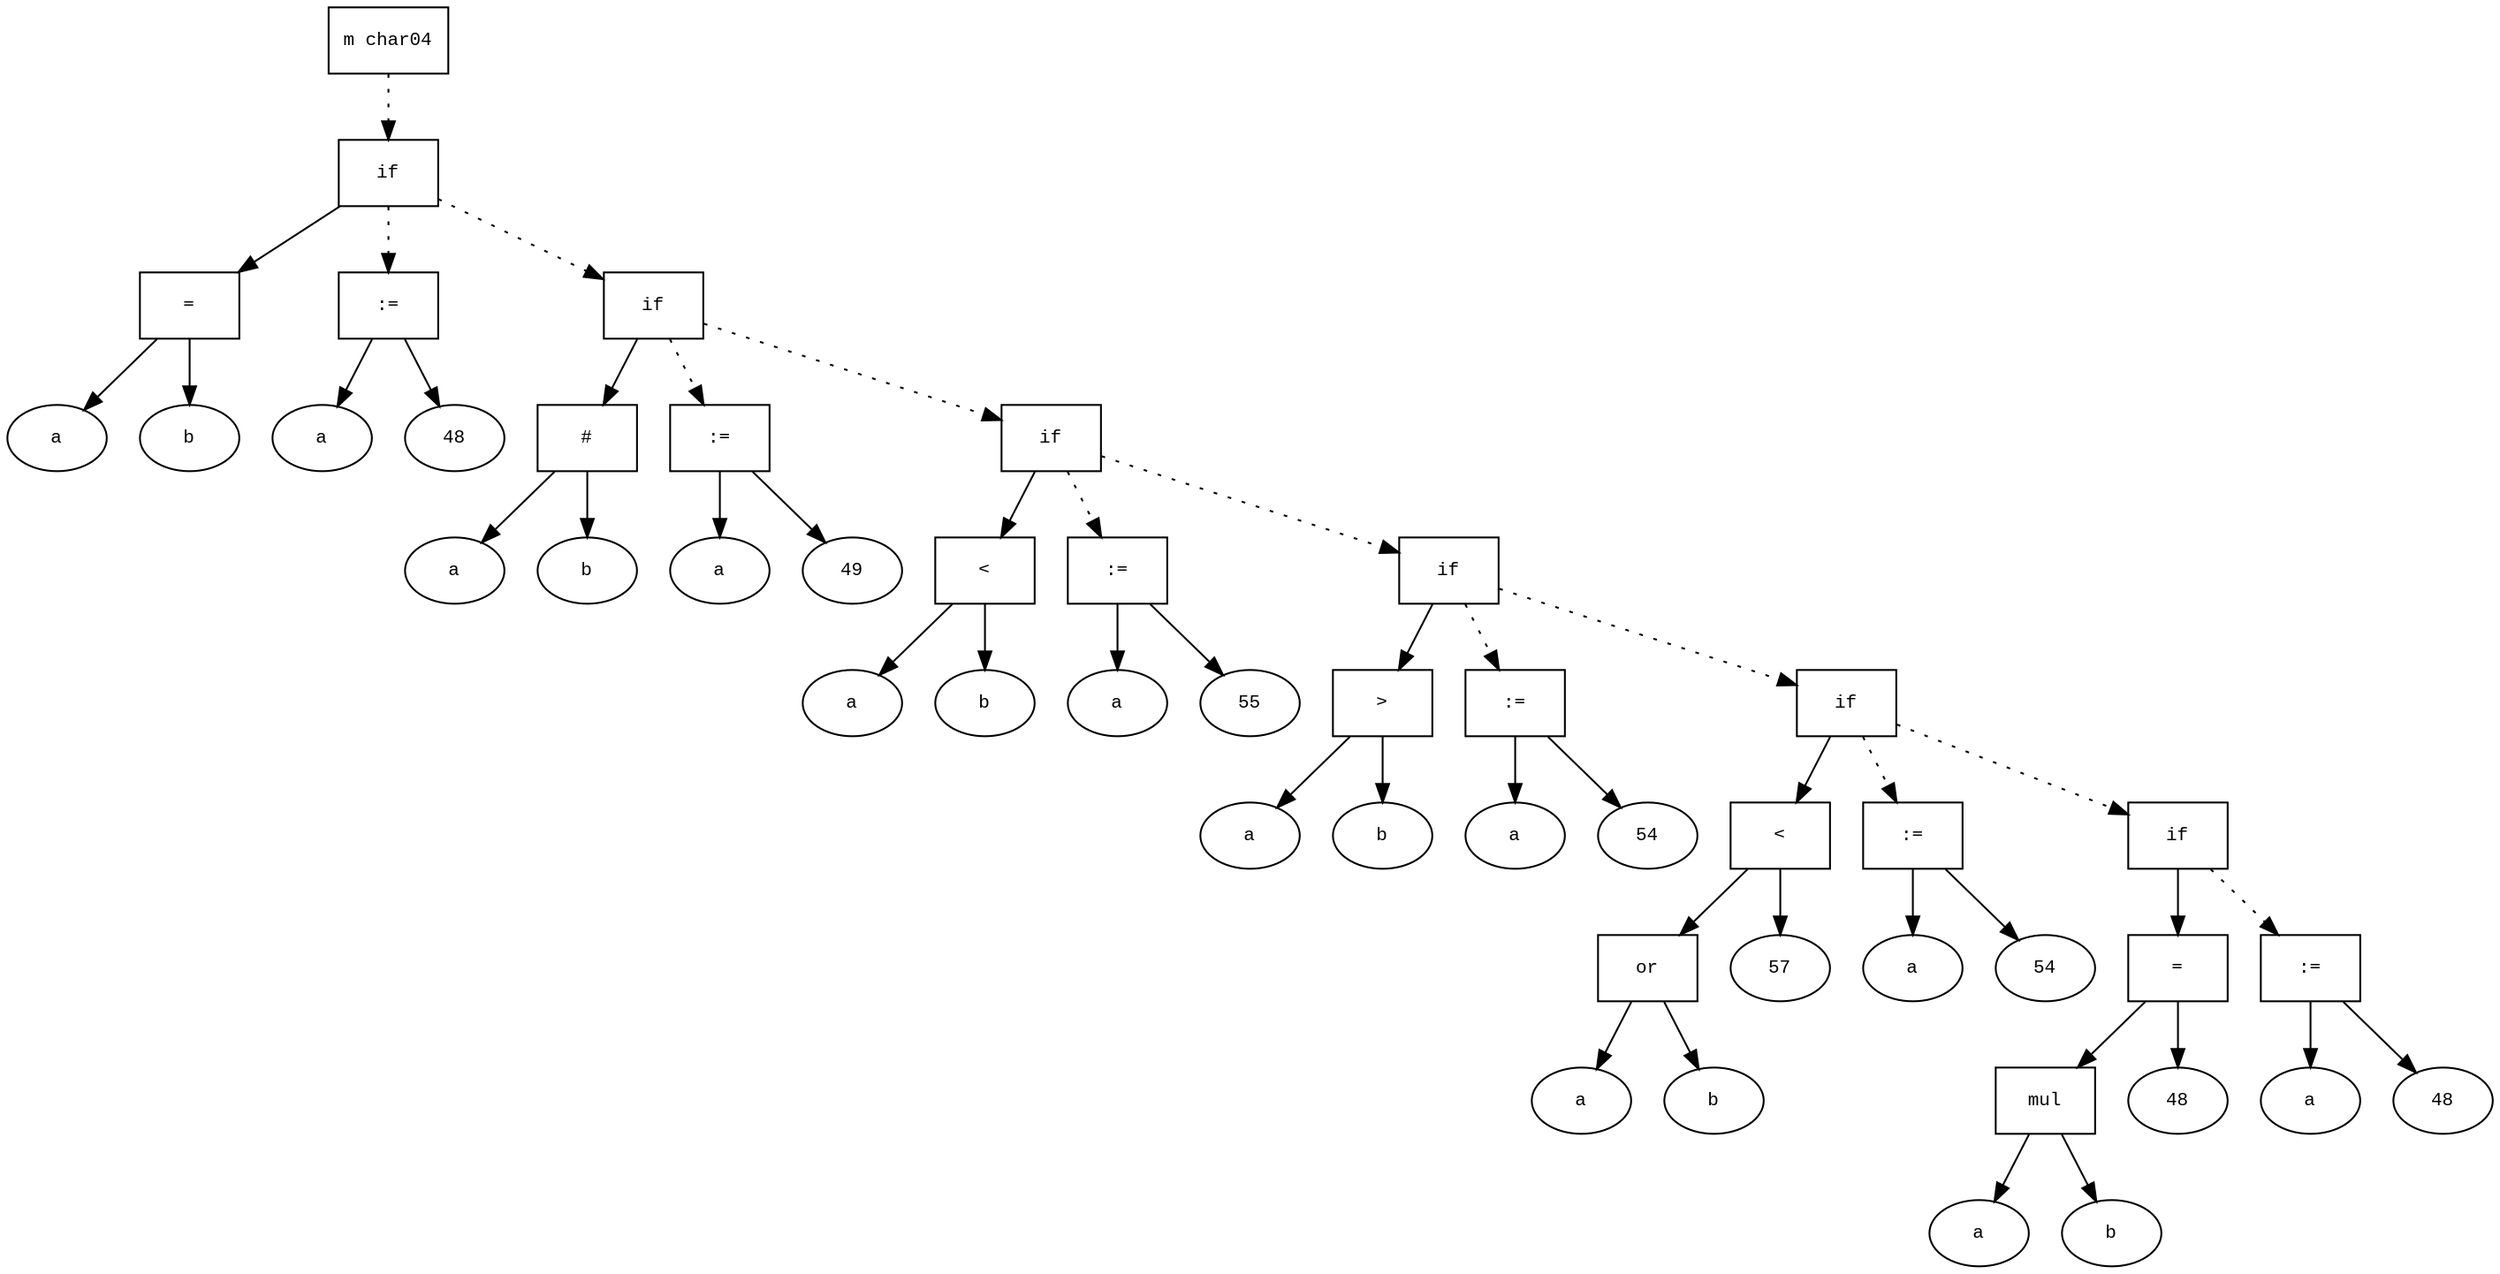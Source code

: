 digraph AST {
  graph [fontname="Times New Roman",fontsize=10];
  node  [fontname="Courier New",fontsize=10];
  edge  [fontname="Times New Roman",fontsize=10];

  node0 [label="m char04",shape=box];
  node7 [label="if",shape=box];
  node3 [label="=",shape=box];
  node1 [label="a",shape=ellipse];
  node3->node1;
  node2 [label="b",shape=ellipse];
  node3->node2;
  node7->node3;
  node6 [label=":=",shape=box];
  node4 [label="a",shape=ellipse];
  node6->node4;
  node5 [label="48",shape=ellipse];
  node6->node5;
  node7 -> node6 [style=dotted];
  node0 -> node7 [style=dotted];
  node14 [label="if",shape=box];
  node10 [label="#",shape=box];
  node8 [label="a",shape=ellipse];
  node10->node8;
  node9 [label="b",shape=ellipse];
  node10->node9;
  node14->node10;
  node13 [label=":=",shape=box];
  node11 [label="a",shape=ellipse];
  node13->node11;
  node12 [label="49",shape=ellipse];
  node13->node12;
  node14 -> node13 [style=dotted];
  node7 -> node14 [style=dotted];
  node21 [label="if",shape=box];
  node17 [label="<",shape=box];
  node15 [label="a",shape=ellipse];
  node17->node15;
  node16 [label="b",shape=ellipse];
  node17->node16;
  node21->node17;
  node20 [label=":=",shape=box];
  node18 [label="a",shape=ellipse];
  node20->node18;
  node19 [label="55",shape=ellipse];
  node20->node19;
  node21 -> node20 [style=dotted];
  node14 -> node21 [style=dotted];
  node28 [label="if",shape=box];
  node24 [label=">",shape=box];
  node22 [label="a",shape=ellipse];
  node24->node22;
  node23 [label="b",shape=ellipse];
  node24->node23;
  node28->node24;
  node27 [label=":=",shape=box];
  node25 [label="a",shape=ellipse];
  node27->node25;
  node26 [label="54",shape=ellipse];
  node27->node26;
  node28 -> node27 [style=dotted];
  node21 -> node28 [style=dotted];
  node37 [label="if",shape=box];
  node33 [label="<",shape=box];
  node31 [label="or",shape=box];
  node29 [label="a",shape=ellipse];
  node31->node29;
  node30 [label="b",shape=ellipse];
  node31->node30;
  node33->node31;
  node32 [label="57",shape=ellipse];
  node33->node32;
  node37->node33;
  node36 [label=":=",shape=box];
  node34 [label="a",shape=ellipse];
  node36->node34;
  node35 [label="54",shape=ellipse];
  node36->node35;
  node37 -> node36 [style=dotted];
  node28 -> node37 [style=dotted];
  node46 [label="if",shape=box];
  node42 [label="=",shape=box];
  node40 [label="mul",shape=box];
  node38 [label="a",shape=ellipse];
  node40->node38;
  node39 [label="b",shape=ellipse];
  node40->node39;
  node42->node40;
  node41 [label="48",shape=ellipse];
  node42->node41;
  node46->node42;
  node45 [label=":=",shape=box];
  node43 [label="a",shape=ellipse];
  node45->node43;
  node44 [label="48",shape=ellipse];
  node45->node44;
  node46 -> node45 [style=dotted];
  node37 -> node46 [style=dotted];
}
